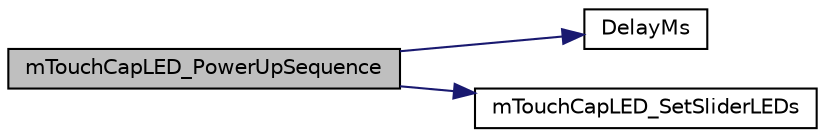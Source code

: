 digraph "mTouchCapLED_PowerUpSequence"
{
  edge [fontname="Helvetica",fontsize="10",labelfontname="Helvetica",labelfontsize="10"];
  node [fontname="Helvetica",fontsize="10",shape=record];
  rankdir="LR";
  Node1 [label="mTouchCapLED_PowerUpSequence",height=0.2,width=0.4,color="black", fillcolor="grey75", style="filled", fontcolor="black"];
  Node1 -> Node2 [color="midnightblue",fontsize="10",style="solid",fontname="Helvetica"];
  Node2 [label="DelayMs",height=0.2,width=0.4,color="black", fillcolor="white", style="filled",URL="$_time_delay_8c.html#ac0fb282a454001ee1813601dbb9f1bed"];
  Node1 -> Node3 [color="midnightblue",fontsize="10",style="solid",fontname="Helvetica"];
  Node3 [label="mTouchCapLED_SetSliderLEDs",height=0.2,width=0.4,color="black", fillcolor="white", style="filled",URL="$m_touch_cap_l_e_d_8c.html#a267d2c42d33b6bd9778cca3798e6ca27",tooltip="defined( PIC32MX220_STARTER_KIT_BOARD )... "];
}
